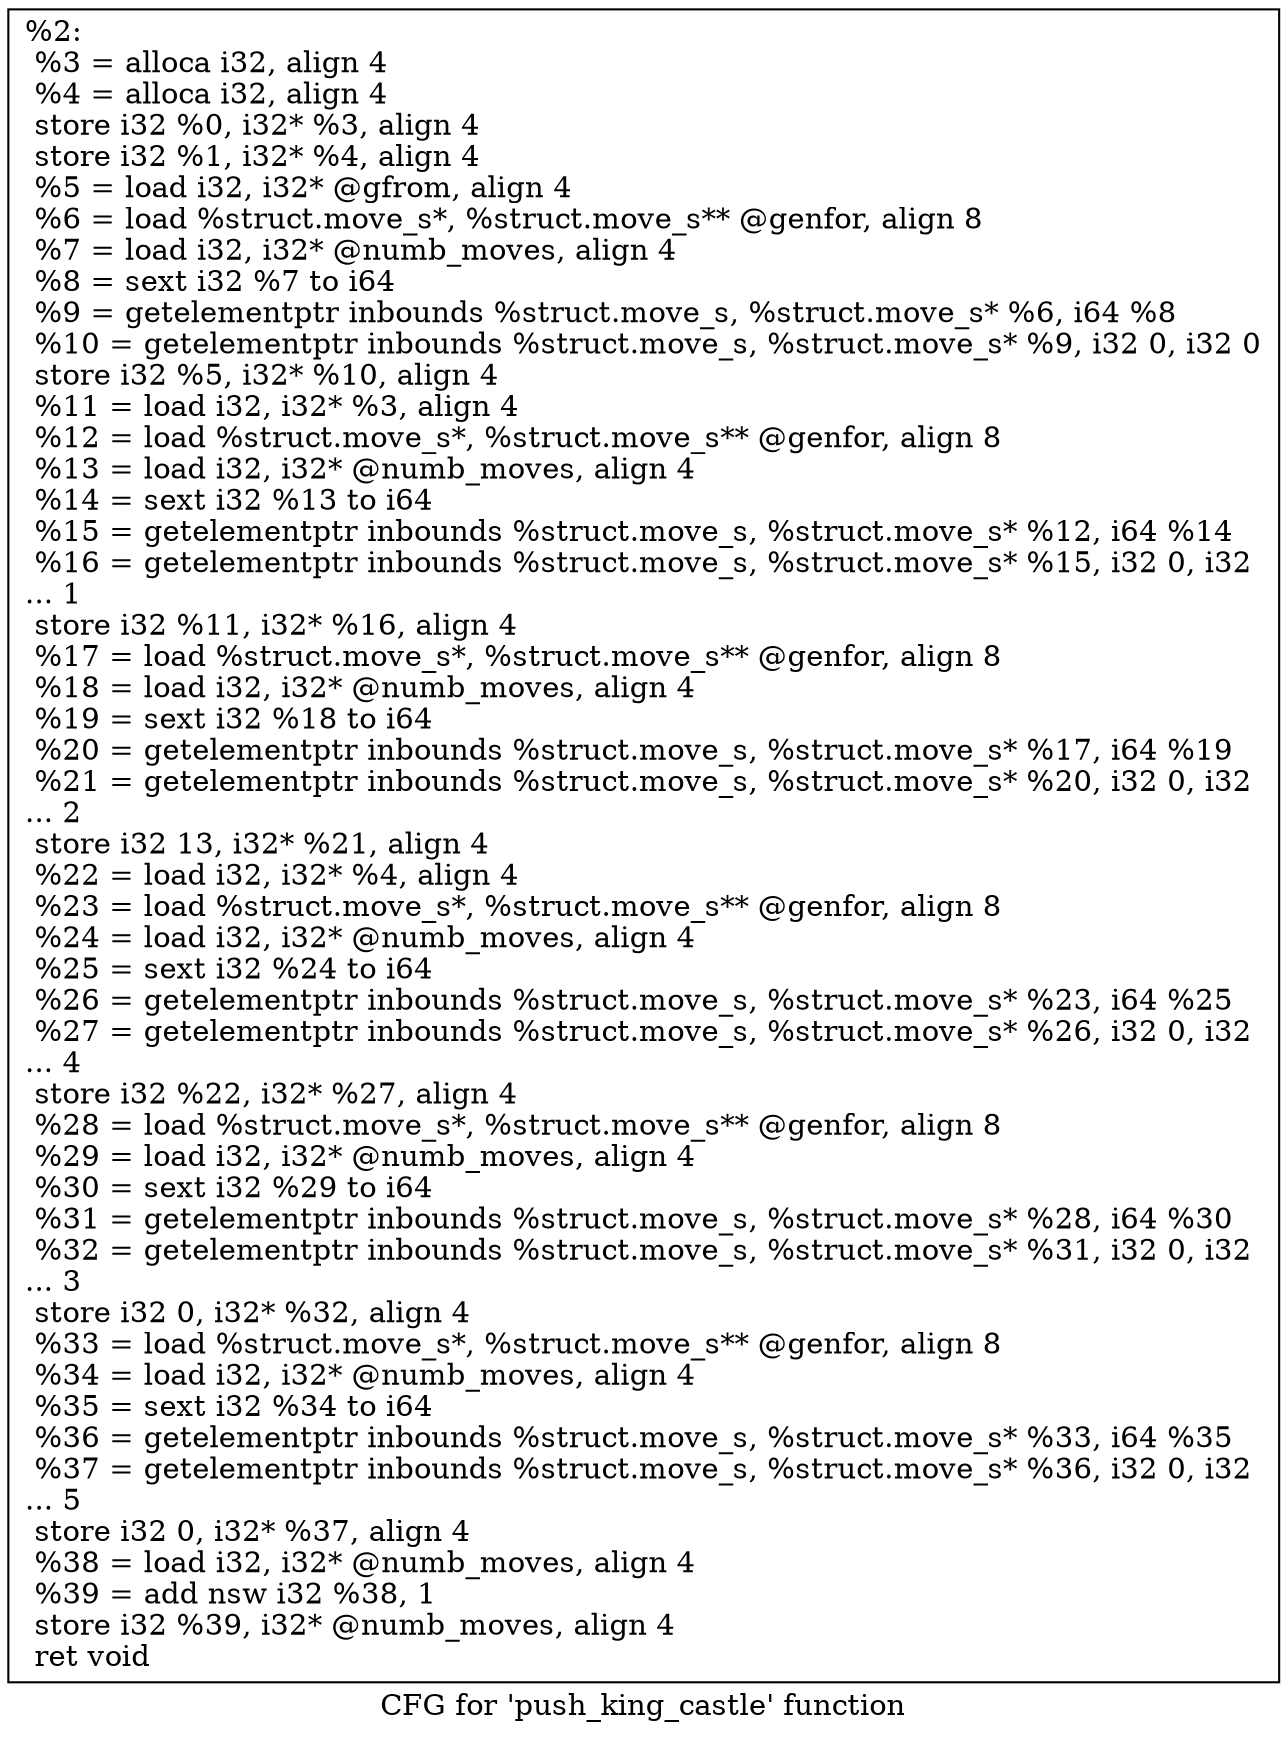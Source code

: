 digraph "CFG for 'push_king_castle' function" {
	label="CFG for 'push_king_castle' function";

	Node0x248a7f0 [shape=record,label="{%2:\l  %3 = alloca i32, align 4\l  %4 = alloca i32, align 4\l  store i32 %0, i32* %3, align 4\l  store i32 %1, i32* %4, align 4\l  %5 = load i32, i32* @gfrom, align 4\l  %6 = load %struct.move_s*, %struct.move_s** @genfor, align 8\l  %7 = load i32, i32* @numb_moves, align 4\l  %8 = sext i32 %7 to i64\l  %9 = getelementptr inbounds %struct.move_s, %struct.move_s* %6, i64 %8\l  %10 = getelementptr inbounds %struct.move_s, %struct.move_s* %9, i32 0, i32 0\l  store i32 %5, i32* %10, align 4\l  %11 = load i32, i32* %3, align 4\l  %12 = load %struct.move_s*, %struct.move_s** @genfor, align 8\l  %13 = load i32, i32* @numb_moves, align 4\l  %14 = sext i32 %13 to i64\l  %15 = getelementptr inbounds %struct.move_s, %struct.move_s* %12, i64 %14\l  %16 = getelementptr inbounds %struct.move_s, %struct.move_s* %15, i32 0, i32\l... 1\l  store i32 %11, i32* %16, align 4\l  %17 = load %struct.move_s*, %struct.move_s** @genfor, align 8\l  %18 = load i32, i32* @numb_moves, align 4\l  %19 = sext i32 %18 to i64\l  %20 = getelementptr inbounds %struct.move_s, %struct.move_s* %17, i64 %19\l  %21 = getelementptr inbounds %struct.move_s, %struct.move_s* %20, i32 0, i32\l... 2\l  store i32 13, i32* %21, align 4\l  %22 = load i32, i32* %4, align 4\l  %23 = load %struct.move_s*, %struct.move_s** @genfor, align 8\l  %24 = load i32, i32* @numb_moves, align 4\l  %25 = sext i32 %24 to i64\l  %26 = getelementptr inbounds %struct.move_s, %struct.move_s* %23, i64 %25\l  %27 = getelementptr inbounds %struct.move_s, %struct.move_s* %26, i32 0, i32\l... 4\l  store i32 %22, i32* %27, align 4\l  %28 = load %struct.move_s*, %struct.move_s** @genfor, align 8\l  %29 = load i32, i32* @numb_moves, align 4\l  %30 = sext i32 %29 to i64\l  %31 = getelementptr inbounds %struct.move_s, %struct.move_s* %28, i64 %30\l  %32 = getelementptr inbounds %struct.move_s, %struct.move_s* %31, i32 0, i32\l... 3\l  store i32 0, i32* %32, align 4\l  %33 = load %struct.move_s*, %struct.move_s** @genfor, align 8\l  %34 = load i32, i32* @numb_moves, align 4\l  %35 = sext i32 %34 to i64\l  %36 = getelementptr inbounds %struct.move_s, %struct.move_s* %33, i64 %35\l  %37 = getelementptr inbounds %struct.move_s, %struct.move_s* %36, i32 0, i32\l... 5\l  store i32 0, i32* %37, align 4\l  %38 = load i32, i32* @numb_moves, align 4\l  %39 = add nsw i32 %38, 1\l  store i32 %39, i32* @numb_moves, align 4\l  ret void\l}"];
}
